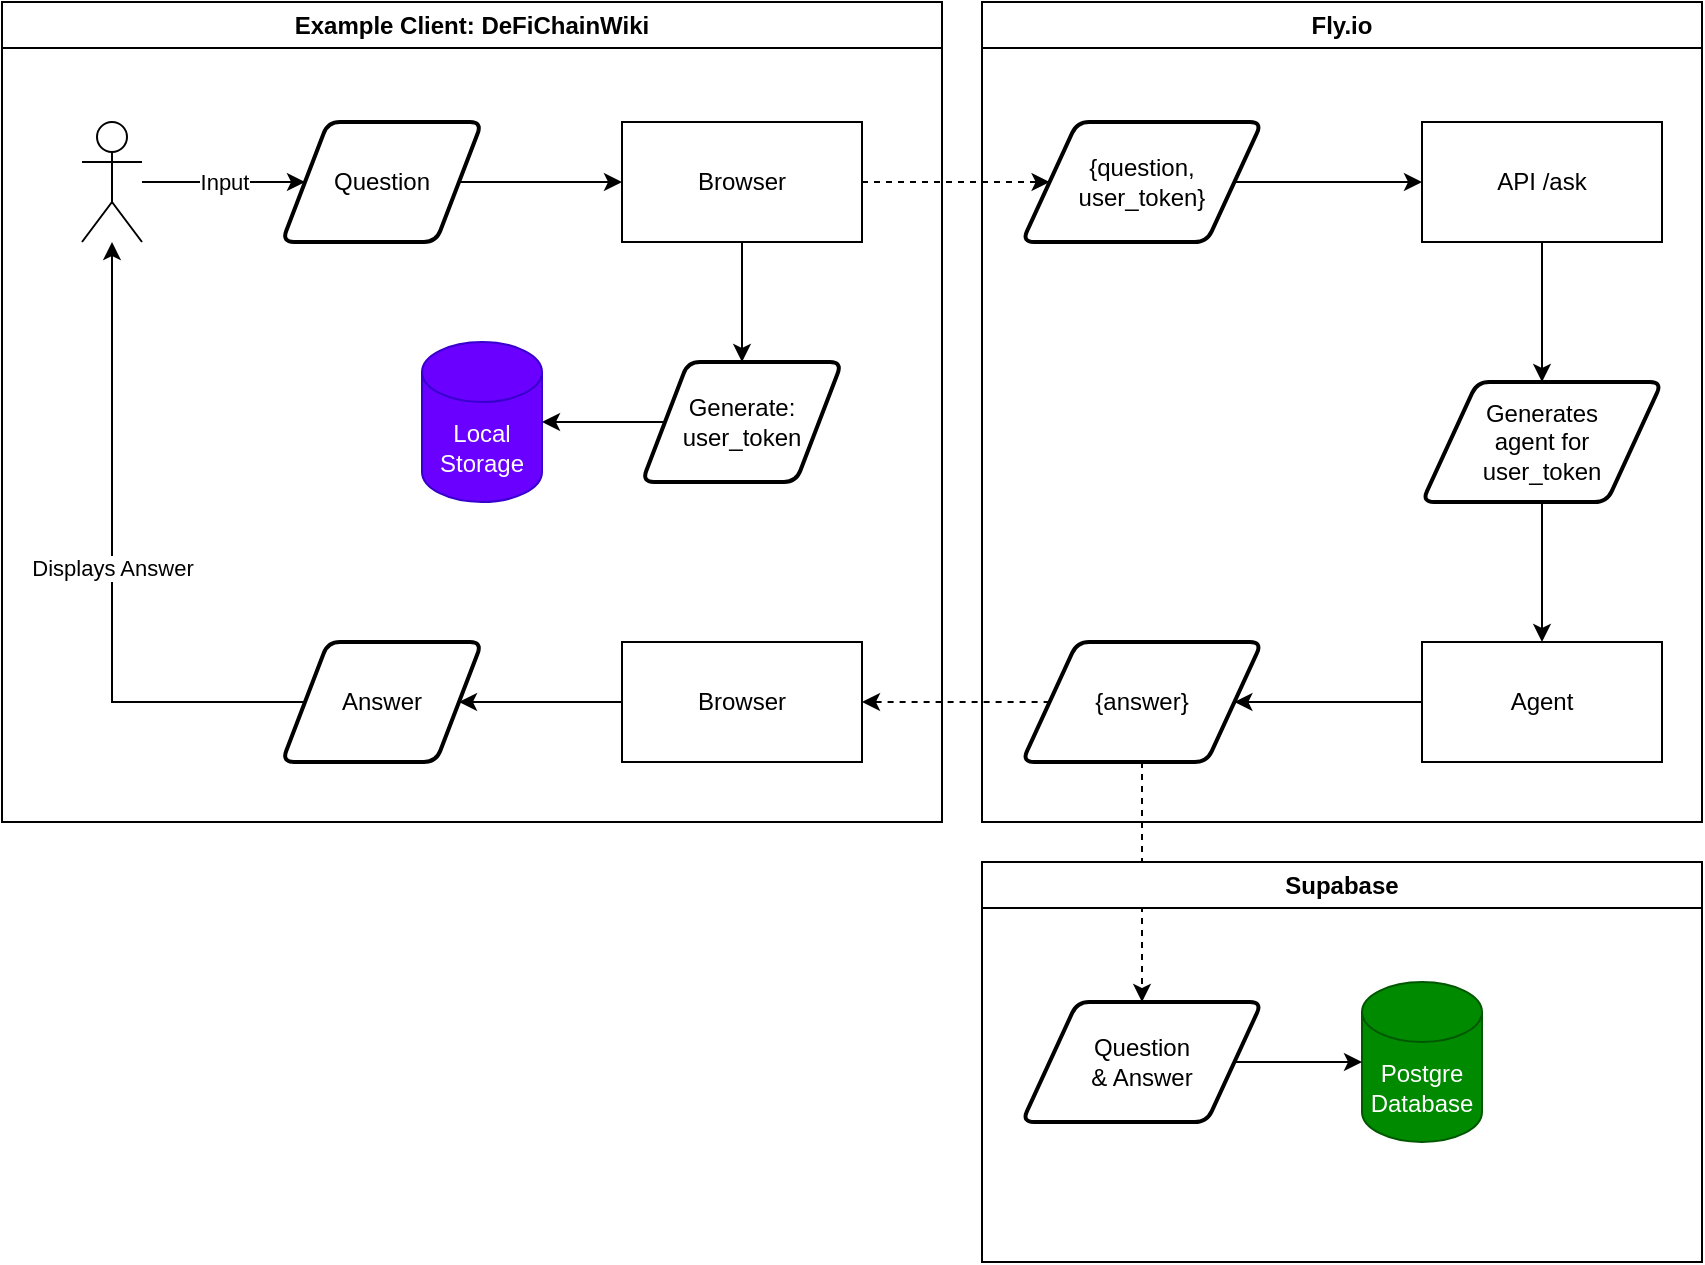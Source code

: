 <mxfile version="21.3.2" type="device">
  <diagram name="Page-1" id="boobHGPxrguEzaFVaxlB">
    <mxGraphModel dx="1962" dy="875" grid="1" gridSize="10" guides="1" tooltips="1" connect="1" arrows="1" fold="1" page="0" pageScale="1" pageWidth="827" pageHeight="1169" math="0" shadow="0">
      <root>
        <mxCell id="0" />
        <mxCell id="1" parent="0" />
        <mxCell id="43kQx5Z-7fdRml2MFiNv-5" value="Input" style="edgeStyle=orthogonalEdgeStyle;rounded=0;orthogonalLoop=1;jettySize=auto;html=1;" parent="1" source="43kQx5Z-7fdRml2MFiNv-3" target="43kQx5Z-7fdRml2MFiNv-4" edge="1">
          <mxGeometry relative="1" as="geometry" />
        </mxCell>
        <mxCell id="43kQx5Z-7fdRml2MFiNv-3" value="" style="shape=umlActor;verticalLabelPosition=bottom;verticalAlign=top;html=1;outlineConnect=0;" parent="1" vertex="1">
          <mxGeometry x="-50" y="210" width="30" height="60" as="geometry" />
        </mxCell>
        <mxCell id="43kQx5Z-7fdRml2MFiNv-7" style="edgeStyle=orthogonalEdgeStyle;rounded=0;orthogonalLoop=1;jettySize=auto;html=1;" parent="1" source="43kQx5Z-7fdRml2MFiNv-4" target="43kQx5Z-7fdRml2MFiNv-6" edge="1">
          <mxGeometry relative="1" as="geometry" />
        </mxCell>
        <mxCell id="43kQx5Z-7fdRml2MFiNv-4" value="Question" style="shape=parallelogram;html=1;strokeWidth=2;perimeter=parallelogramPerimeter;whiteSpace=wrap;rounded=1;arcSize=12;size=0.23;" parent="1" vertex="1">
          <mxGeometry x="50" y="210" width="100" height="60" as="geometry" />
        </mxCell>
        <mxCell id="43kQx5Z-7fdRml2MFiNv-20" style="edgeStyle=orthogonalEdgeStyle;rounded=0;orthogonalLoop=1;jettySize=auto;html=1;" parent="1" source="43kQx5Z-7fdRml2MFiNv-6" target="43kQx5Z-7fdRml2MFiNv-56" edge="1">
          <mxGeometry relative="1" as="geometry">
            <mxPoint x="280" y="330" as="targetPoint" />
          </mxGeometry>
        </mxCell>
        <mxCell id="43kQx5Z-7fdRml2MFiNv-23" value="" style="edgeStyle=orthogonalEdgeStyle;rounded=0;orthogonalLoop=1;jettySize=auto;html=1;dashed=1;" parent="1" source="43kQx5Z-7fdRml2MFiNv-6" target="43kQx5Z-7fdRml2MFiNv-58" edge="1">
          <mxGeometry relative="1" as="geometry">
            <mxPoint x="430" y="240" as="targetPoint" />
          </mxGeometry>
        </mxCell>
        <mxCell id="43kQx5Z-7fdRml2MFiNv-6" value="Browser" style="rounded=0;whiteSpace=wrap;html=1;" parent="1" vertex="1">
          <mxGeometry x="220" y="210" width="120" height="60" as="geometry" />
        </mxCell>
        <mxCell id="43kQx5Z-7fdRml2MFiNv-18" value="Local Storage" style="shape=cylinder3;whiteSpace=wrap;html=1;boundedLbl=1;backgroundOutline=1;size=15;fillColor=#6a00ff;fontColor=#ffffff;strokeColor=#3700CC;" parent="1" vertex="1">
          <mxGeometry x="120" y="320" width="60" height="80" as="geometry" />
        </mxCell>
        <mxCell id="43kQx5Z-7fdRml2MFiNv-25" value="" style="edgeStyle=orthogonalEdgeStyle;rounded=0;orthogonalLoop=1;jettySize=auto;html=1;" parent="1" source="43kQx5Z-7fdRml2MFiNv-58" target="43kQx5Z-7fdRml2MFiNv-24" edge="1">
          <mxGeometry relative="1" as="geometry">
            <mxPoint x="530" y="240" as="sourcePoint" />
          </mxGeometry>
        </mxCell>
        <mxCell id="43kQx5Z-7fdRml2MFiNv-60" style="edgeStyle=orthogonalEdgeStyle;rounded=0;orthogonalLoop=1;jettySize=auto;html=1;" parent="1" source="43kQx5Z-7fdRml2MFiNv-24" target="43kQx5Z-7fdRml2MFiNv-59" edge="1">
          <mxGeometry relative="1" as="geometry" />
        </mxCell>
        <mxCell id="43kQx5Z-7fdRml2MFiNv-24" value="API /ask" style="whiteSpace=wrap;html=1;rounded=0;" parent="1" vertex="1">
          <mxGeometry x="620" y="210" width="120" height="60" as="geometry" />
        </mxCell>
        <mxCell id="43kQx5Z-7fdRml2MFiNv-67" style="edgeStyle=orthogonalEdgeStyle;rounded=0;orthogonalLoop=1;jettySize=auto;html=1;" parent="1" source="43kQx5Z-7fdRml2MFiNv-28" target="43kQx5Z-7fdRml2MFiNv-66" edge="1">
          <mxGeometry relative="1" as="geometry" />
        </mxCell>
        <mxCell id="43kQx5Z-7fdRml2MFiNv-28" value="Agent" style="whiteSpace=wrap;html=1;rounded=0;" parent="1" vertex="1">
          <mxGeometry x="620" y="470" width="120" height="60" as="geometry" />
        </mxCell>
        <mxCell id="43kQx5Z-7fdRml2MFiNv-43" style="edgeStyle=orthogonalEdgeStyle;rounded=0;orthogonalLoop=1;jettySize=auto;html=1;" parent="1" source="43kQx5Z-7fdRml2MFiNv-75" target="43kQx5Z-7fdRml2MFiNv-3" edge="1">
          <mxGeometry relative="1" as="geometry">
            <mxPoint x="-120" y="600" as="sourcePoint" />
          </mxGeometry>
        </mxCell>
        <mxCell id="43kQx5Z-7fdRml2MFiNv-44" value="Displays Answer" style="edgeLabel;html=1;align=center;verticalAlign=middle;resizable=0;points=[];" parent="43kQx5Z-7fdRml2MFiNv-43" vertex="1" connectable="0">
          <mxGeometry relative="1" as="geometry">
            <mxPoint as="offset" />
          </mxGeometry>
        </mxCell>
        <mxCell id="43kQx5Z-7fdRml2MFiNv-76" style="edgeStyle=orthogonalEdgeStyle;rounded=0;orthogonalLoop=1;jettySize=auto;html=1;" parent="1" source="43kQx5Z-7fdRml2MFiNv-41" target="43kQx5Z-7fdRml2MFiNv-75" edge="1">
          <mxGeometry relative="1" as="geometry" />
        </mxCell>
        <mxCell id="43kQx5Z-7fdRml2MFiNv-41" value="Browser" style="rounded=0;whiteSpace=wrap;html=1;" parent="1" vertex="1">
          <mxGeometry x="220" y="470" width="120" height="60" as="geometry" />
        </mxCell>
        <mxCell id="43kQx5Z-7fdRml2MFiNv-57" style="edgeStyle=orthogonalEdgeStyle;rounded=0;orthogonalLoop=1;jettySize=auto;html=1;" parent="1" source="43kQx5Z-7fdRml2MFiNv-56" target="43kQx5Z-7fdRml2MFiNv-18" edge="1">
          <mxGeometry relative="1" as="geometry" />
        </mxCell>
        <mxCell id="43kQx5Z-7fdRml2MFiNv-56" value="Generate:&lt;br&gt;user_token" style="shape=parallelogram;html=1;strokeWidth=2;perimeter=parallelogramPerimeter;whiteSpace=wrap;rounded=1;arcSize=12;size=0.23;" parent="1" vertex="1">
          <mxGeometry x="230" y="330" width="100" height="60" as="geometry" />
        </mxCell>
        <mxCell id="43kQx5Z-7fdRml2MFiNv-58" value="{question,&lt;br&gt;user_token}" style="shape=parallelogram;html=1;strokeWidth=2;perimeter=parallelogramPerimeter;whiteSpace=wrap;rounded=1;arcSize=12;size=0.23;" parent="1" vertex="1">
          <mxGeometry x="420" y="210" width="120" height="60" as="geometry" />
        </mxCell>
        <mxCell id="43kQx5Z-7fdRml2MFiNv-61" style="edgeStyle=orthogonalEdgeStyle;rounded=0;orthogonalLoop=1;jettySize=auto;html=1;" parent="1" source="43kQx5Z-7fdRml2MFiNv-59" target="43kQx5Z-7fdRml2MFiNv-28" edge="1">
          <mxGeometry relative="1" as="geometry" />
        </mxCell>
        <mxCell id="43kQx5Z-7fdRml2MFiNv-59" value="Generates&lt;br&gt;agent for&lt;br&gt;user_token" style="shape=parallelogram;html=1;strokeWidth=2;perimeter=parallelogramPerimeter;whiteSpace=wrap;rounded=1;arcSize=12;size=0.23;" parent="1" vertex="1">
          <mxGeometry x="620" y="340" width="120" height="60" as="geometry" />
        </mxCell>
        <mxCell id="43kQx5Z-7fdRml2MFiNv-69" style="edgeStyle=orthogonalEdgeStyle;rounded=0;orthogonalLoop=1;jettySize=auto;html=1;dashed=1;" parent="1" source="43kQx5Z-7fdRml2MFiNv-66" target="43kQx5Z-7fdRml2MFiNv-41" edge="1">
          <mxGeometry relative="1" as="geometry" />
        </mxCell>
        <mxCell id="krfEyLVwQq1KCgLUG3NH-5" style="edgeStyle=orthogonalEdgeStyle;rounded=0;orthogonalLoop=1;jettySize=auto;html=1;dashed=1;" parent="1" source="43kQx5Z-7fdRml2MFiNv-66" target="43kQx5Z-7fdRml2MFiNv-63" edge="1">
          <mxGeometry relative="1" as="geometry">
            <Array as="points">
              <mxPoint x="470" y="680" />
            </Array>
          </mxGeometry>
        </mxCell>
        <mxCell id="43kQx5Z-7fdRml2MFiNv-66" value="{answer}" style="shape=parallelogram;html=1;strokeWidth=2;perimeter=parallelogramPerimeter;whiteSpace=wrap;rounded=1;arcSize=12;size=0.23;" parent="1" vertex="1">
          <mxGeometry x="420" y="470" width="120" height="60" as="geometry" />
        </mxCell>
        <mxCell id="43kQx5Z-7fdRml2MFiNv-75" value="Answer" style="shape=parallelogram;html=1;strokeWidth=2;perimeter=parallelogramPerimeter;whiteSpace=wrap;rounded=1;arcSize=12;size=0.23;" parent="1" vertex="1">
          <mxGeometry x="50" y="470" width="100" height="60" as="geometry" />
        </mxCell>
        <mxCell id="krfEyLVwQq1KCgLUG3NH-1" value="Example Client: DeFiChainWiki" style="swimlane;whiteSpace=wrap;html=1;" parent="1" vertex="1">
          <mxGeometry x="-90" y="150" width="470" height="410" as="geometry">
            <mxRectangle x="-100" y="160" width="140" height="30" as="alternateBounds" />
          </mxGeometry>
        </mxCell>
        <mxCell id="krfEyLVwQq1KCgLUG3NH-2" value="Fly.io" style="swimlane;whiteSpace=wrap;html=1;" parent="1" vertex="1">
          <mxGeometry x="400" y="150" width="360" height="410" as="geometry">
            <mxRectangle x="-100" y="160" width="140" height="30" as="alternateBounds" />
          </mxGeometry>
        </mxCell>
        <mxCell id="krfEyLVwQq1KCgLUG3NH-3" value="Supabase" style="swimlane;whiteSpace=wrap;html=1;" parent="1" vertex="1">
          <mxGeometry x="400" y="580" width="360" height="200" as="geometry">
            <mxRectangle x="-100" y="160" width="140" height="30" as="alternateBounds" />
          </mxGeometry>
        </mxCell>
        <mxCell id="43kQx5Z-7fdRml2MFiNv-37" value="Postgre Database" style="shape=cylinder3;whiteSpace=wrap;html=1;boundedLbl=1;backgroundOutline=1;size=15;fillColor=#008a00;fontColor=#ffffff;strokeColor=#005700;" parent="krfEyLVwQq1KCgLUG3NH-3" vertex="1">
          <mxGeometry x="190" y="60" width="60" height="80" as="geometry" />
        </mxCell>
        <mxCell id="43kQx5Z-7fdRml2MFiNv-65" style="edgeStyle=orthogonalEdgeStyle;rounded=0;orthogonalLoop=1;jettySize=auto;html=1;" parent="krfEyLVwQq1KCgLUG3NH-3" source="43kQx5Z-7fdRml2MFiNv-63" target="43kQx5Z-7fdRml2MFiNv-37" edge="1">
          <mxGeometry relative="1" as="geometry" />
        </mxCell>
        <mxCell id="43kQx5Z-7fdRml2MFiNv-63" value="Question&lt;br&gt;&amp;amp; Answer" style="shape=parallelogram;html=1;strokeWidth=2;perimeter=parallelogramPerimeter;whiteSpace=wrap;rounded=1;arcSize=12;size=0.23;" parent="krfEyLVwQq1KCgLUG3NH-3" vertex="1">
          <mxGeometry x="20" y="70" width="120" height="60" as="geometry" />
        </mxCell>
      </root>
    </mxGraphModel>
  </diagram>
</mxfile>
